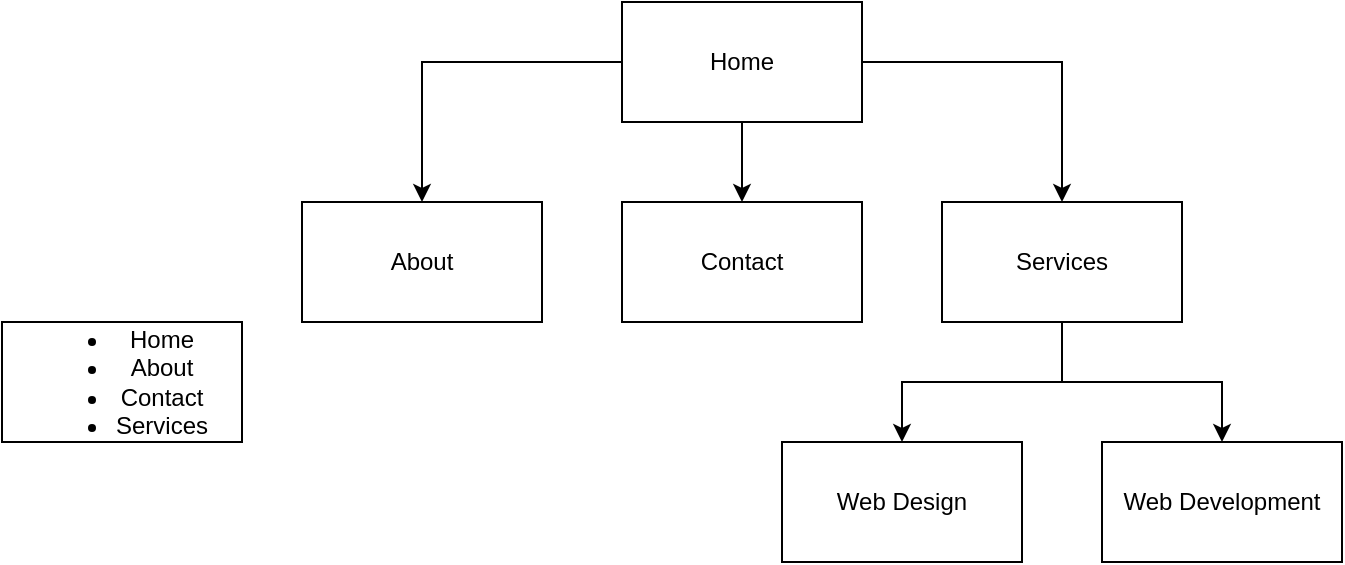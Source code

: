 <mxfile version="24.4.0" type="github">
  <diagram name="Page-1" id="FGH43-w178OHrqDjw62R">
    <mxGraphModel dx="1114" dy="730" grid="1" gridSize="10" guides="1" tooltips="1" connect="1" arrows="1" fold="1" page="1" pageScale="1" pageWidth="827" pageHeight="1169" math="0" shadow="0">
      <root>
        <mxCell id="0" />
        <mxCell id="1" parent="0" />
        <mxCell id="-6bIMQbb5kdi5gnjyBUH-1" value="&lt;ul&gt;&lt;li&gt;Home&lt;/li&gt;&lt;li&gt;About&lt;/li&gt;&lt;li&gt;Contact&lt;/li&gt;&lt;li&gt;Services&lt;/li&gt;&lt;/ul&gt;" style="rounded=0;whiteSpace=wrap;html=1;" vertex="1" parent="1">
          <mxGeometry x="50" y="180" width="120" height="60" as="geometry" />
        </mxCell>
        <mxCell id="-6bIMQbb5kdi5gnjyBUH-4" value="" style="edgeStyle=orthogonalEdgeStyle;rounded=0;orthogonalLoop=1;jettySize=auto;html=1;" edge="1" parent="1" source="-6bIMQbb5kdi5gnjyBUH-2" target="-6bIMQbb5kdi5gnjyBUH-3">
          <mxGeometry relative="1" as="geometry" />
        </mxCell>
        <mxCell id="-6bIMQbb5kdi5gnjyBUH-6" value="" style="edgeStyle=orthogonalEdgeStyle;rounded=0;orthogonalLoop=1;jettySize=auto;html=1;" edge="1" parent="1" source="-6bIMQbb5kdi5gnjyBUH-2" target="-6bIMQbb5kdi5gnjyBUH-5">
          <mxGeometry relative="1" as="geometry" />
        </mxCell>
        <mxCell id="-6bIMQbb5kdi5gnjyBUH-8" value="" style="edgeStyle=orthogonalEdgeStyle;rounded=0;orthogonalLoop=1;jettySize=auto;html=1;" edge="1" parent="1" source="-6bIMQbb5kdi5gnjyBUH-2" target="-6bIMQbb5kdi5gnjyBUH-7">
          <mxGeometry relative="1" as="geometry" />
        </mxCell>
        <mxCell id="-6bIMQbb5kdi5gnjyBUH-2" value="Home" style="rounded=0;whiteSpace=wrap;html=1;" vertex="1" parent="1">
          <mxGeometry x="360" y="20" width="120" height="60" as="geometry" />
        </mxCell>
        <mxCell id="-6bIMQbb5kdi5gnjyBUH-3" value="Contact" style="rounded=0;whiteSpace=wrap;html=1;" vertex="1" parent="1">
          <mxGeometry x="360" y="120" width="120" height="60" as="geometry" />
        </mxCell>
        <mxCell id="-6bIMQbb5kdi5gnjyBUH-5" value="About" style="whiteSpace=wrap;html=1;rounded=0;" vertex="1" parent="1">
          <mxGeometry x="200" y="120" width="120" height="60" as="geometry" />
        </mxCell>
        <mxCell id="-6bIMQbb5kdi5gnjyBUH-10" value="" style="edgeStyle=orthogonalEdgeStyle;rounded=0;orthogonalLoop=1;jettySize=auto;html=1;" edge="1" parent="1" source="-6bIMQbb5kdi5gnjyBUH-7" target="-6bIMQbb5kdi5gnjyBUH-9">
          <mxGeometry relative="1" as="geometry" />
        </mxCell>
        <mxCell id="-6bIMQbb5kdi5gnjyBUH-14" value="" style="edgeStyle=orthogonalEdgeStyle;rounded=0;orthogonalLoop=1;jettySize=auto;html=1;" edge="1" parent="1" source="-6bIMQbb5kdi5gnjyBUH-7" target="-6bIMQbb5kdi5gnjyBUH-13">
          <mxGeometry relative="1" as="geometry" />
        </mxCell>
        <mxCell id="-6bIMQbb5kdi5gnjyBUH-7" value="Services" style="rounded=0;whiteSpace=wrap;html=1;" vertex="1" parent="1">
          <mxGeometry x="520" y="120" width="120" height="60" as="geometry" />
        </mxCell>
        <mxCell id="-6bIMQbb5kdi5gnjyBUH-9" value="Web Development" style="rounded=0;whiteSpace=wrap;html=1;" vertex="1" parent="1">
          <mxGeometry x="600" y="240" width="120" height="60" as="geometry" />
        </mxCell>
        <mxCell id="-6bIMQbb5kdi5gnjyBUH-13" value="Web Design" style="rounded=0;whiteSpace=wrap;html=1;" vertex="1" parent="1">
          <mxGeometry x="440" y="240" width="120" height="60" as="geometry" />
        </mxCell>
      </root>
    </mxGraphModel>
  </diagram>
</mxfile>
